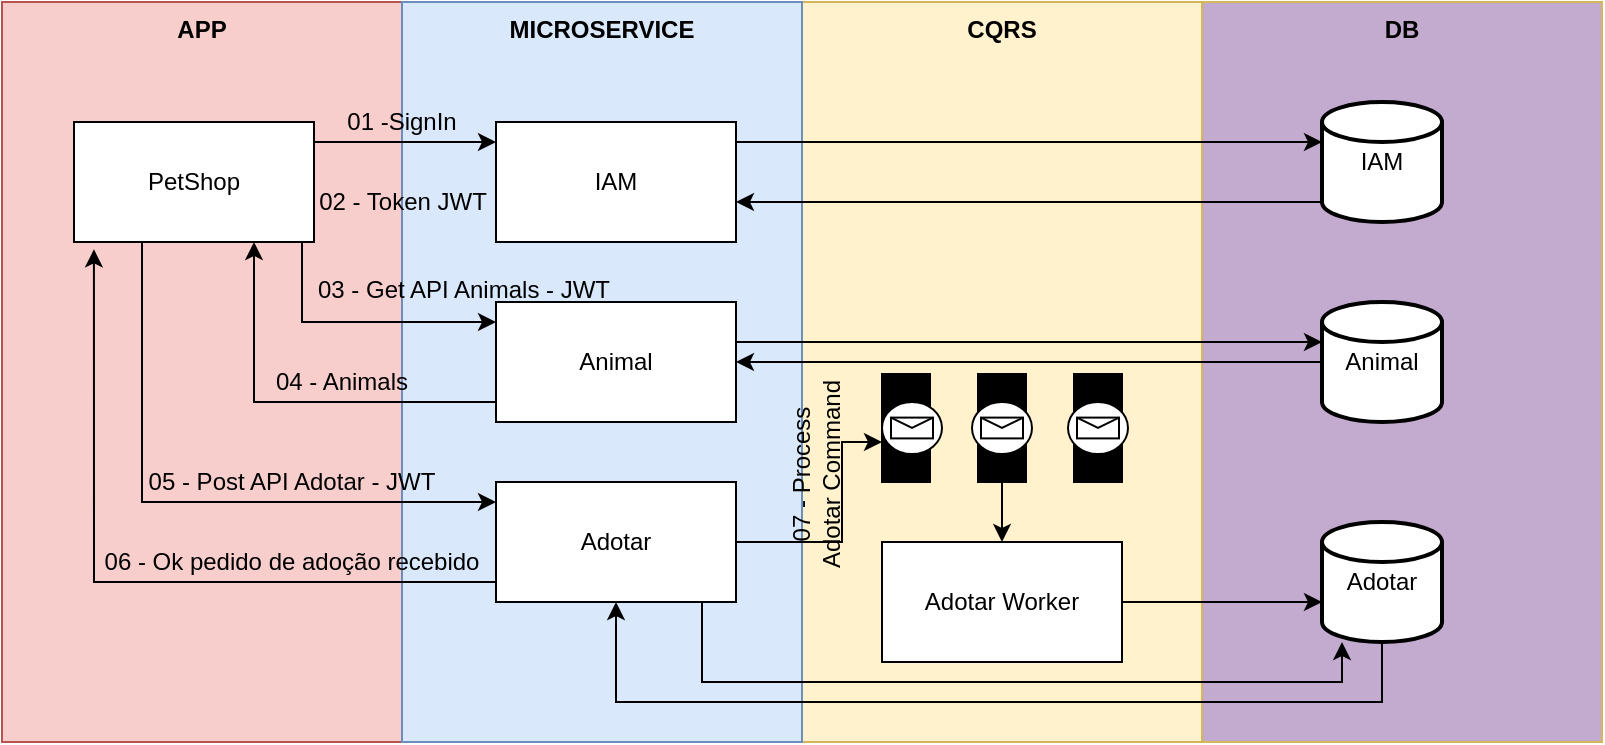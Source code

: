 <mxfile version="13.7.3" type="device"><diagram id="kZabJEUDnVDzslUEtfmi" name="Page-1"><mxGraphModel dx="782" dy="446" grid="1" gridSize="10" guides="1" tooltips="1" connect="1" arrows="1" fold="1" page="1" pageScale="1" pageWidth="1169" pageHeight="827" math="0" shadow="0"><root><mxCell id="0"/><mxCell id="1" parent="0"/><mxCell id="HIyMfliSIfUvAuiofGf3-34" value="DB" style="rounded=0;whiteSpace=wrap;html=1;strokeColor=#d6b656;verticalAlign=top;fontStyle=1;fillColor=#C3ABD0;" vertex="1" parent="1"><mxGeometry x="770" y="150" width="200" height="370" as="geometry"/></mxCell><mxCell id="HIyMfliSIfUvAuiofGf3-29" value="CQRS" style="rounded=0;whiteSpace=wrap;html=1;fillColor=#fff2cc;strokeColor=#d6b656;verticalAlign=top;fontStyle=1" vertex="1" parent="1"><mxGeometry x="570" y="150" width="200" height="370" as="geometry"/></mxCell><mxCell id="HIyMfliSIfUvAuiofGf3-14" value="APP" style="rounded=0;whiteSpace=wrap;html=1;fillColor=#f8cecc;strokeColor=#b85450;verticalAlign=top;fontStyle=1;" vertex="1" parent="1"><mxGeometry x="170" y="150" width="200" height="370" as="geometry"/></mxCell><mxCell id="HIyMfliSIfUvAuiofGf3-7" value="MICROSERVICE" style="rounded=0;whiteSpace=wrap;html=1;fillColor=#dae8fc;strokeColor=#6c8ebf;verticalAlign=top;fontStyle=1" vertex="1" parent="1"><mxGeometry x="370" y="150" width="200" height="370" as="geometry"/></mxCell><mxCell id="HIyMfliSIfUvAuiofGf3-3" style="edgeStyle=orthogonalEdgeStyle;rounded=0;orthogonalLoop=1;jettySize=auto;html=1;" edge="1" parent="1" source="HIyMfliSIfUvAuiofGf3-1" target="HIyMfliSIfUvAuiofGf3-2"><mxGeometry relative="1" as="geometry"><Array as="points"><mxPoint x="380" y="220"/><mxPoint x="380" y="220"/></Array></mxGeometry></mxCell><mxCell id="HIyMfliSIfUvAuiofGf3-9" style="edgeStyle=orthogonalEdgeStyle;rounded=0;orthogonalLoop=1;jettySize=auto;html=1;" edge="1" parent="1" source="HIyMfliSIfUvAuiofGf3-1" target="HIyMfliSIfUvAuiofGf3-5"><mxGeometry relative="1" as="geometry"><Array as="points"><mxPoint x="320" y="310"/></Array></mxGeometry></mxCell><mxCell id="HIyMfliSIfUvAuiofGf3-11" style="edgeStyle=orthogonalEdgeStyle;rounded=0;orthogonalLoop=1;jettySize=auto;html=1;" edge="1" parent="1" source="HIyMfliSIfUvAuiofGf3-1" target="HIyMfliSIfUvAuiofGf3-8"><mxGeometry relative="1" as="geometry"><Array as="points"><mxPoint x="240" y="400"/></Array></mxGeometry></mxCell><mxCell id="HIyMfliSIfUvAuiofGf3-1" value="PetShop" style="rounded=0;whiteSpace=wrap;html=1;" vertex="1" parent="1"><mxGeometry x="206" y="210" width="120" height="60" as="geometry"/></mxCell><mxCell id="HIyMfliSIfUvAuiofGf3-4" style="edgeStyle=orthogonalEdgeStyle;rounded=0;orthogonalLoop=1;jettySize=auto;html=1;" edge="1" parent="1" source="HIyMfliSIfUvAuiofGf3-18" target="HIyMfliSIfUvAuiofGf3-1"><mxGeometry relative="1" as="geometry"><mxPoint x="270" y="274" as="targetPoint"/><Array as="points"><mxPoint x="370" y="260"/></Array></mxGeometry></mxCell><mxCell id="HIyMfliSIfUvAuiofGf3-42" style="edgeStyle=orthogonalEdgeStyle;rounded=0;orthogonalLoop=1;jettySize=auto;html=1;" edge="1" parent="1" source="HIyMfliSIfUvAuiofGf3-2" target="HIyMfliSIfUvAuiofGf3-41"><mxGeometry relative="1" as="geometry"><Array as="points"><mxPoint x="680" y="220"/><mxPoint x="680" y="220"/></Array></mxGeometry></mxCell><mxCell id="HIyMfliSIfUvAuiofGf3-2" value="IAM" style="rounded=0;whiteSpace=wrap;html=1;" vertex="1" parent="1"><mxGeometry x="417" y="210" width="120" height="60" as="geometry"/></mxCell><mxCell id="HIyMfliSIfUvAuiofGf3-10" style="edgeStyle=orthogonalEdgeStyle;rounded=0;orthogonalLoop=1;jettySize=auto;html=1;entryX=0.75;entryY=1;entryDx=0;entryDy=0;" edge="1" parent="1" source="HIyMfliSIfUvAuiofGf3-5" target="HIyMfliSIfUvAuiofGf3-1"><mxGeometry relative="1" as="geometry"><mxPoint x="230" y="274" as="targetPoint"/><Array as="points"><mxPoint x="296" y="350"/></Array></mxGeometry></mxCell><mxCell id="HIyMfliSIfUvAuiofGf3-43" style="edgeStyle=orthogonalEdgeStyle;rounded=0;orthogonalLoop=1;jettySize=auto;html=1;" edge="1" parent="1" source="HIyMfliSIfUvAuiofGf3-5" target="HIyMfliSIfUvAuiofGf3-40"><mxGeometry relative="1" as="geometry"><Array as="points"><mxPoint x="690" y="320"/><mxPoint x="690" y="320"/></Array></mxGeometry></mxCell><mxCell id="HIyMfliSIfUvAuiofGf3-5" value="Animal" style="rounded=0;whiteSpace=wrap;html=1;" vertex="1" parent="1"><mxGeometry x="417" y="300" width="120" height="60" as="geometry"/></mxCell><mxCell id="HIyMfliSIfUvAuiofGf3-27" style="edgeStyle=orthogonalEdgeStyle;rounded=0;orthogonalLoop=1;jettySize=auto;html=1;entryX=0.083;entryY=1.061;entryDx=0;entryDy=0;entryPerimeter=0;" edge="1" parent="1" source="HIyMfliSIfUvAuiofGf3-8" target="HIyMfliSIfUvAuiofGf3-1"><mxGeometry relative="1" as="geometry"><Array as="points"><mxPoint x="216" y="440"/></Array></mxGeometry></mxCell><mxCell id="HIyMfliSIfUvAuiofGf3-31" style="edgeStyle=orthogonalEdgeStyle;rounded=0;orthogonalLoop=1;jettySize=auto;html=1;" edge="1" parent="1" source="HIyMfliSIfUvAuiofGf3-8" target="HIyMfliSIfUvAuiofGf3-30"><mxGeometry relative="1" as="geometry"><Array as="points"><mxPoint x="590" y="420"/><mxPoint x="590" y="370"/></Array></mxGeometry></mxCell><mxCell id="HIyMfliSIfUvAuiofGf3-47" style="edgeStyle=orthogonalEdgeStyle;rounded=0;orthogonalLoop=1;jettySize=auto;html=1;" edge="1" parent="1" source="HIyMfliSIfUvAuiofGf3-8" target="HIyMfliSIfUvAuiofGf3-35"><mxGeometry relative="1" as="geometry"><Array as="points"><mxPoint x="520" y="490"/><mxPoint x="840" y="490"/></Array></mxGeometry></mxCell><mxCell id="HIyMfliSIfUvAuiofGf3-8" value="Adotar" style="rounded=0;whiteSpace=wrap;html=1;" vertex="1" parent="1"><mxGeometry x="417" y="390" width="120" height="60" as="geometry"/></mxCell><mxCell id="HIyMfliSIfUvAuiofGf3-13" value="01 -SignIn" style="text;html=1;strokeColor=none;fillColor=none;align=center;verticalAlign=middle;whiteSpace=wrap;rounded=0;" vertex="1" parent="1"><mxGeometry x="340" y="200" width="60" height="20" as="geometry"/></mxCell><mxCell id="HIyMfliSIfUvAuiofGf3-23" value="03 - Get API Animals - JWT" style="text;html=1;strokeColor=none;fillColor=none;align=center;verticalAlign=middle;whiteSpace=wrap;rounded=0;" vertex="1" parent="1"><mxGeometry x="326" y="284" width="150" height="20" as="geometry"/></mxCell><mxCell id="HIyMfliSIfUvAuiofGf3-24" value="04 - Animals" style="text;html=1;strokeColor=none;fillColor=none;align=center;verticalAlign=middle;whiteSpace=wrap;rounded=0;" vertex="1" parent="1"><mxGeometry x="300" y="330" width="80" height="20" as="geometry"/></mxCell><mxCell id="HIyMfliSIfUvAuiofGf3-25" value="05 - Post API Adotar - JWT" style="text;html=1;strokeColor=none;fillColor=none;align=center;verticalAlign=middle;whiteSpace=wrap;rounded=0;" vertex="1" parent="1"><mxGeometry x="240" y="380" width="150" height="20" as="geometry"/></mxCell><mxCell id="HIyMfliSIfUvAuiofGf3-18" value="02 - Token JWT" style="text;html=1;strokeColor=none;fillColor=none;align=center;verticalAlign=middle;whiteSpace=wrap;rounded=0;" vertex="1" parent="1"><mxGeometry x="322.5" y="240" width="95" height="20" as="geometry"/></mxCell><mxCell id="HIyMfliSIfUvAuiofGf3-26" style="edgeStyle=orthogonalEdgeStyle;rounded=0;orthogonalLoop=1;jettySize=auto;html=1;" edge="1" parent="1" source="HIyMfliSIfUvAuiofGf3-2" target="HIyMfliSIfUvAuiofGf3-18"><mxGeometry relative="1" as="geometry"><mxPoint x="409" y="260" as="sourcePoint"/><mxPoint x="330" y="260" as="targetPoint"/><Array as="points"><mxPoint x="370" y="260"/></Array></mxGeometry></mxCell><mxCell id="HIyMfliSIfUvAuiofGf3-28" value="06 - Ok pedido de adoção recebido" style="text;html=1;strokeColor=none;fillColor=none;align=center;verticalAlign=middle;whiteSpace=wrap;rounded=0;" vertex="1" parent="1"><mxGeometry x="220" y="420" width="190" height="20" as="geometry"/></mxCell><mxCell id="HIyMfliSIfUvAuiofGf3-33" style="edgeStyle=orthogonalEdgeStyle;rounded=0;orthogonalLoop=1;jettySize=auto;html=1;" edge="1" parent="1" source="HIyMfliSIfUvAuiofGf3-30" target="HIyMfliSIfUvAuiofGf3-32"><mxGeometry relative="1" as="geometry"/></mxCell><mxCell id="HIyMfliSIfUvAuiofGf3-30" value="" style="shape=parallelMarker;html=1;outlineConnect=0;" vertex="1" parent="1"><mxGeometry x="610" y="336" width="120" height="54" as="geometry"/></mxCell><mxCell id="HIyMfliSIfUvAuiofGf3-36" style="edgeStyle=orthogonalEdgeStyle;rounded=0;orthogonalLoop=1;jettySize=auto;html=1;" edge="1" parent="1" source="HIyMfliSIfUvAuiofGf3-32" target="HIyMfliSIfUvAuiofGf3-35"><mxGeometry relative="1" as="geometry"><Array as="points"><mxPoint x="690" y="440"/><mxPoint x="690" y="440"/></Array></mxGeometry></mxCell><mxCell id="HIyMfliSIfUvAuiofGf3-32" value="Adotar Worker" style="rounded=0;whiteSpace=wrap;html=1;" vertex="1" parent="1"><mxGeometry x="610" y="420" width="120" height="60" as="geometry"/></mxCell><mxCell id="HIyMfliSIfUvAuiofGf3-38" style="edgeStyle=orthogonalEdgeStyle;rounded=0;orthogonalLoop=1;jettySize=auto;html=1;" edge="1" parent="1" source="HIyMfliSIfUvAuiofGf3-35" target="HIyMfliSIfUvAuiofGf3-8"><mxGeometry relative="1" as="geometry"><Array as="points"><mxPoint x="860" y="500"/><mxPoint x="477" y="500"/></Array></mxGeometry></mxCell><mxCell id="HIyMfliSIfUvAuiofGf3-35" value="Adotar" style="strokeWidth=2;html=1;shape=mxgraph.flowchart.database;whiteSpace=wrap;fillColor=#FFFFFF;" vertex="1" parent="1"><mxGeometry x="830" y="410" width="60" height="60" as="geometry"/></mxCell><mxCell id="HIyMfliSIfUvAuiofGf3-37" value="" style="shape=mxgraph.bpmn.shape;html=1;verticalLabelPosition=bottom;labelBackgroundColor=#ffffff;verticalAlign=top;align=center;perimeter=ellipsePerimeter;outlineConnect=0;outline=standard;symbol=message;fillColor=#FFFFFF;" vertex="1" parent="1"><mxGeometry x="703" y="350" width="30" height="26" as="geometry"/></mxCell><mxCell id="HIyMfliSIfUvAuiofGf3-45" style="edgeStyle=orthogonalEdgeStyle;rounded=0;orthogonalLoop=1;jettySize=auto;html=1;" edge="1" parent="1" source="HIyMfliSIfUvAuiofGf3-40" target="HIyMfliSIfUvAuiofGf3-5"><mxGeometry relative="1" as="geometry"/></mxCell><mxCell id="HIyMfliSIfUvAuiofGf3-40" value="Animal" style="strokeWidth=2;html=1;shape=mxgraph.flowchart.database;whiteSpace=wrap;fillColor=#FFFFFF;" vertex="1" parent="1"><mxGeometry x="830" y="300" width="60" height="60" as="geometry"/></mxCell><mxCell id="HIyMfliSIfUvAuiofGf3-46" style="edgeStyle=orthogonalEdgeStyle;rounded=0;orthogonalLoop=1;jettySize=auto;html=1;" edge="1" parent="1" source="HIyMfliSIfUvAuiofGf3-41" target="HIyMfliSIfUvAuiofGf3-2"><mxGeometry relative="1" as="geometry"><Array as="points"><mxPoint x="680" y="250"/><mxPoint x="680" y="250"/></Array></mxGeometry></mxCell><mxCell id="HIyMfliSIfUvAuiofGf3-41" value="IAM" style="strokeWidth=2;html=1;shape=mxgraph.flowchart.database;whiteSpace=wrap;fillColor=#FFFFFF;" vertex="1" parent="1"><mxGeometry x="830" y="200" width="60" height="60" as="geometry"/></mxCell><mxCell id="HIyMfliSIfUvAuiofGf3-49" value="07 - Process Adotar Command" style="text;html=1;strokeColor=none;fillColor=none;align=center;verticalAlign=middle;whiteSpace=wrap;rounded=0;rotation=-90;" vertex="1" parent="1"><mxGeometry x="527" y="376" width="100" height="20" as="geometry"/></mxCell><mxCell id="HIyMfliSIfUvAuiofGf3-50" value="" style="shape=mxgraph.bpmn.shape;html=1;verticalLabelPosition=bottom;labelBackgroundColor=#ffffff;verticalAlign=top;align=center;perimeter=ellipsePerimeter;outlineConnect=0;outline=standard;symbol=message;fillColor=#FFFFFF;" vertex="1" parent="1"><mxGeometry x="655" y="350" width="30" height="26" as="geometry"/></mxCell><mxCell id="HIyMfliSIfUvAuiofGf3-51" value="" style="shape=mxgraph.bpmn.shape;html=1;verticalLabelPosition=bottom;labelBackgroundColor=#ffffff;verticalAlign=top;align=center;perimeter=ellipsePerimeter;outlineConnect=0;outline=standard;symbol=message;fillColor=#FFFFFF;" vertex="1" parent="1"><mxGeometry x="610" y="350" width="30" height="26" as="geometry"/></mxCell></root></mxGraphModel></diagram></mxfile>